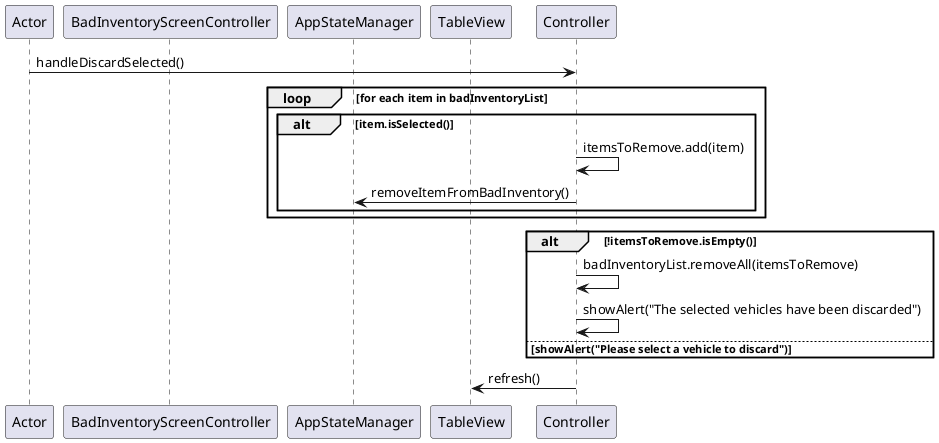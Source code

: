 @startuml

' Participants
participant Actor
participant "BadInventoryScreenController" as Controller27267542
participant AppStateManager
participant TableView


Actor -> Controller: handleDiscardSelected()

' Iterate through items in badInventory Table
loop for each item in badInventoryList
  alt item.isSelected()
    Controller -> Controller: itemsToRemove.add(item)
    Controller -> AppStateManager: removeItemFromBadInventory()
  end alt
end loop

' remove items from itemsToRemove if not empty
alt !itemsToRemove.isEmpty()
    Controller -> Controller: badInventoryList.removeAll(itemsToRemove)
    Controller -> Controller: showAlert("The selected vehicles have been discarded")
else showAlert("Please select a vehicle to discard")
end alt

Controller -> TableView: refresh()






@enduml